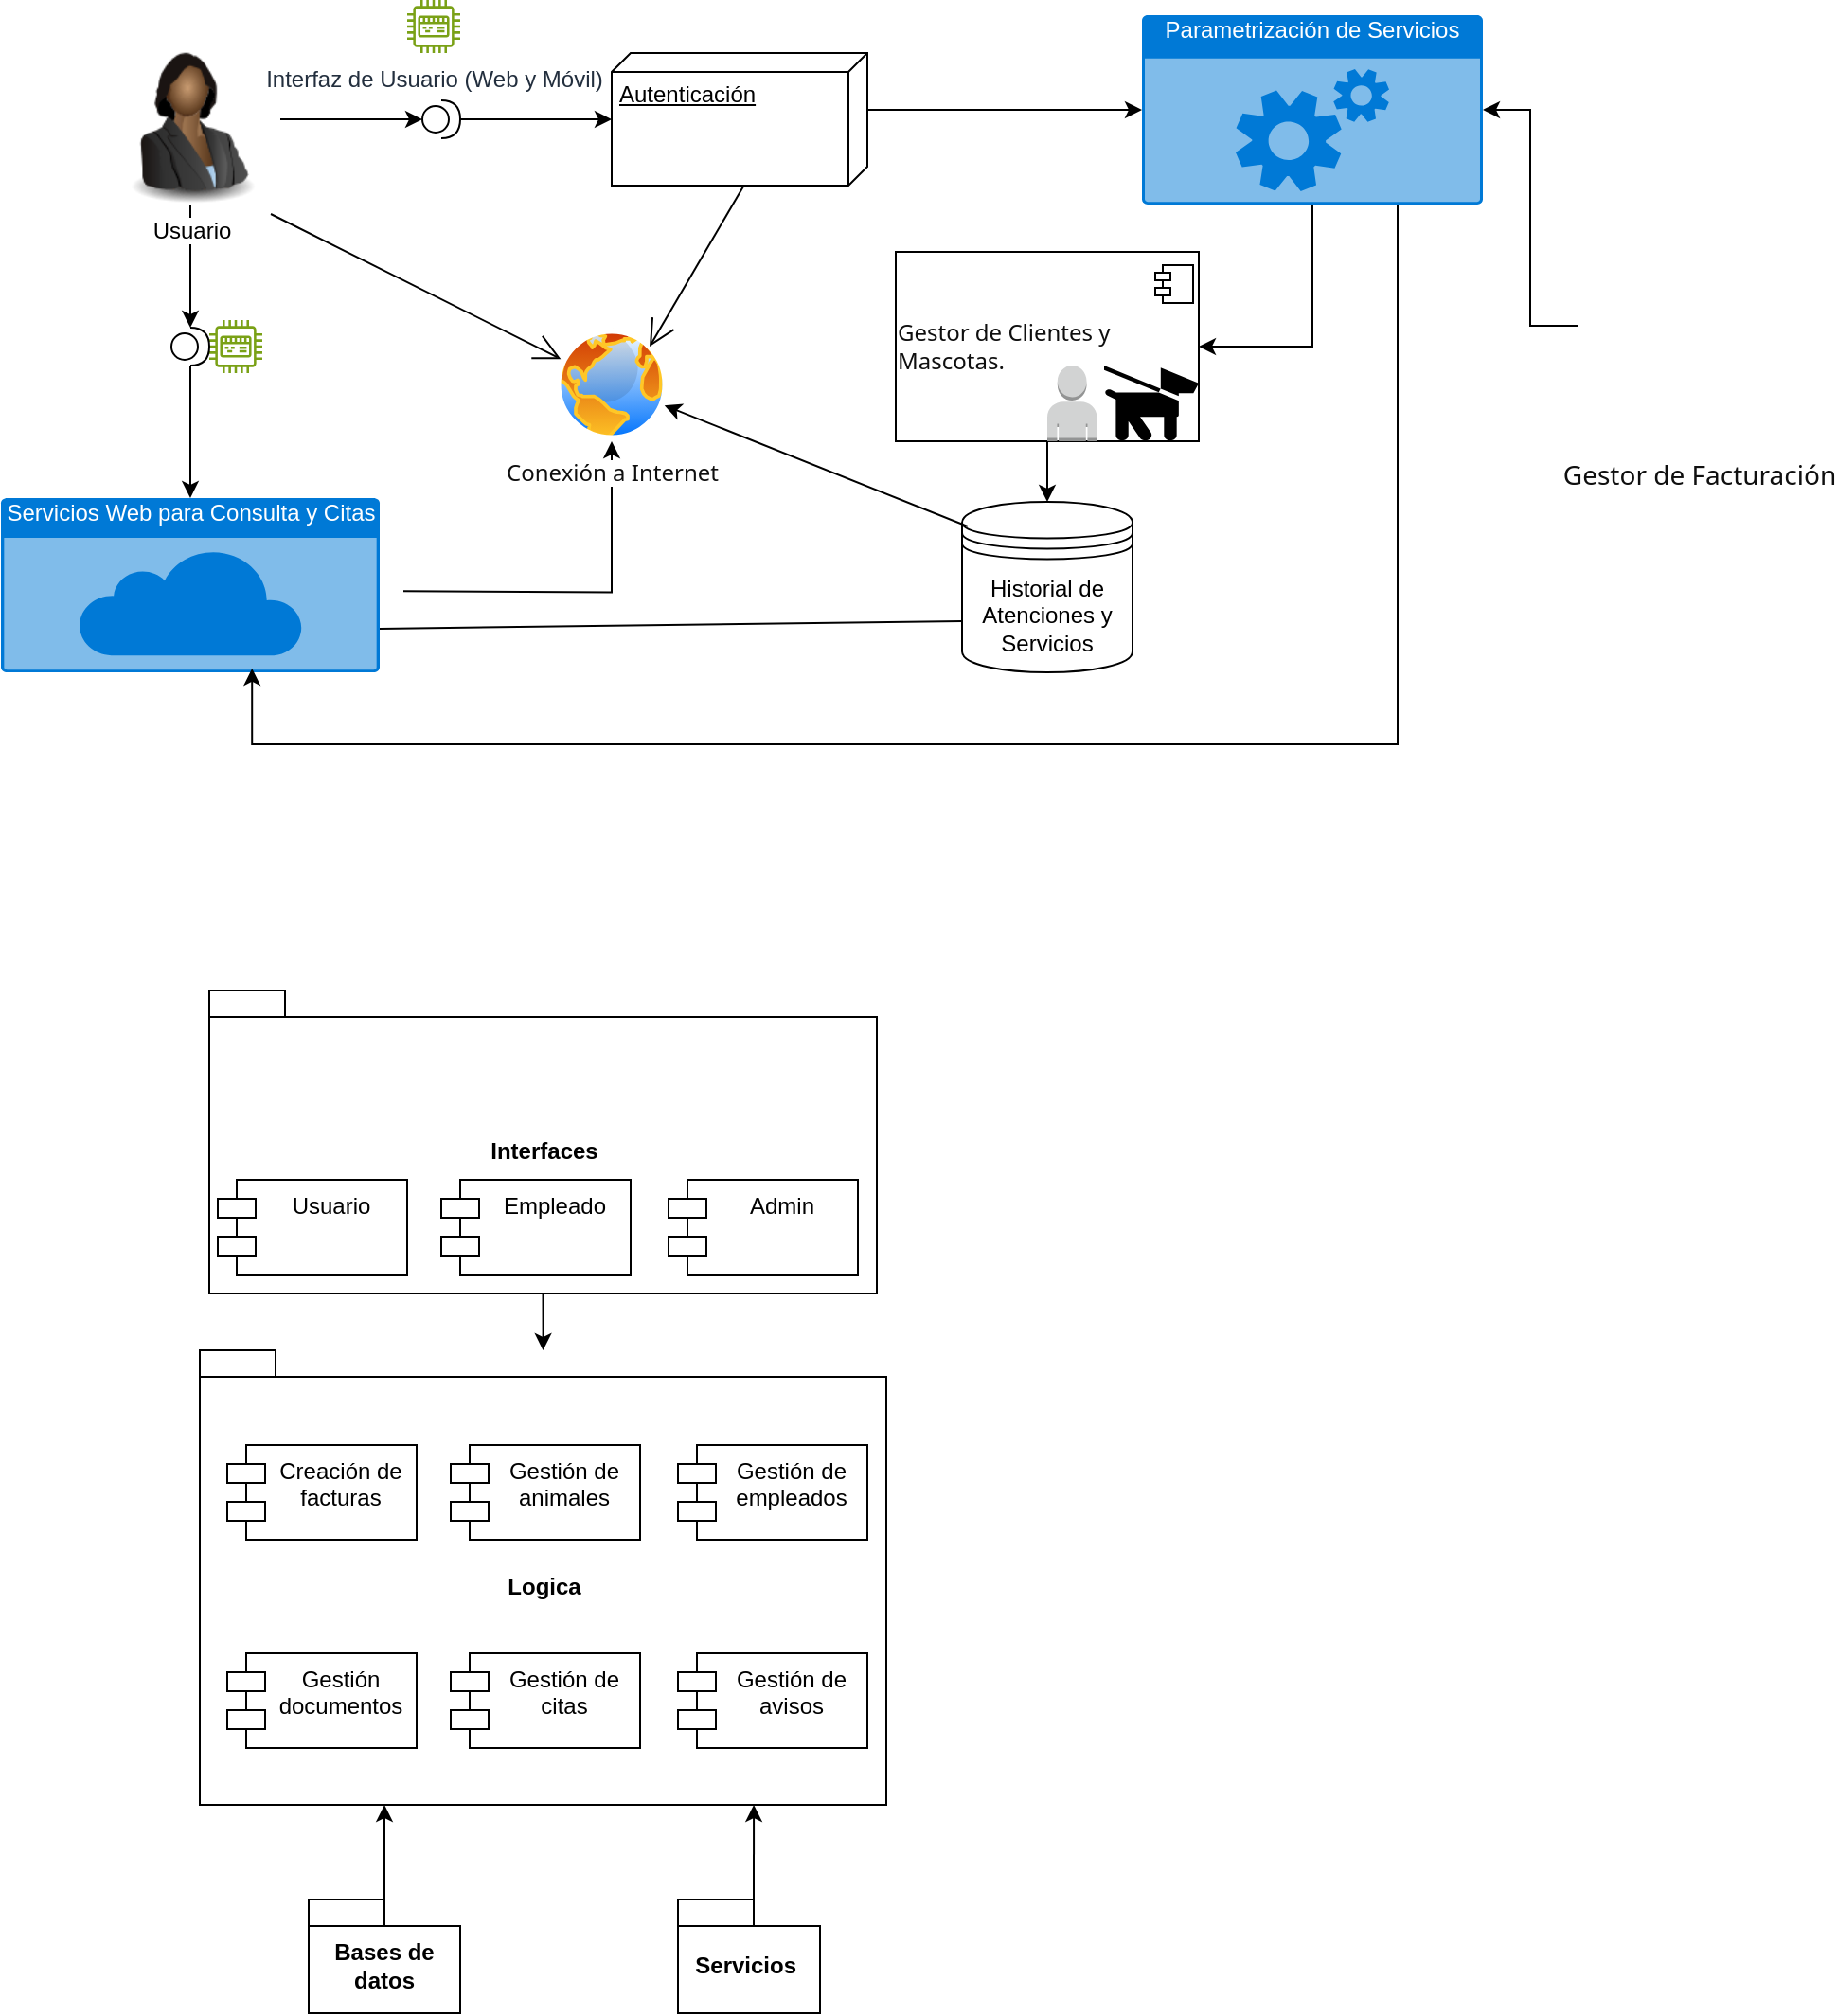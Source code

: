 <mxfile version="22.1.4" type="github">
  <diagram name="Page-1" id="5f0bae14-7c28-e335-631c-24af17079c00">
    <mxGraphModel dx="1318" dy="574" grid="1" gridSize="10" guides="1" tooltips="1" connect="1" arrows="1" fold="1" page="1" pageScale="1" pageWidth="1100" pageHeight="850" background="none" math="0" shadow="0">
      <root>
        <mxCell id="0" />
        <mxCell id="1" parent="0" />
        <mxCell id="tjLaSWsOAfRgM3-zYXnQ-56" style="edgeStyle=orthogonalEdgeStyle;rounded=0;orthogonalLoop=1;jettySize=auto;html=1;exitX=0;exitY=0;exitDx=30;exitDy=0;exitPerimeter=0;" edge="1" parent="1" source="tjLaSWsOAfRgM3-zYXnQ-6" target="tjLaSWsOAfRgM3-zYXnQ-21">
          <mxGeometry relative="1" as="geometry" />
        </mxCell>
        <mxCell id="tjLaSWsOAfRgM3-zYXnQ-6" value="Autenticación" style="verticalAlign=top;align=left;spacingTop=8;spacingLeft=2;spacingRight=12;shape=cube;size=10;direction=south;fontStyle=4;html=1;whiteSpace=wrap;" vertex="1" parent="1">
          <mxGeometry x="370" y="45" width="135" height="70" as="geometry" />
        </mxCell>
        <mxCell id="tjLaSWsOAfRgM3-zYXnQ-27" value="" style="edgeStyle=orthogonalEdgeStyle;rounded=0;orthogonalLoop=1;jettySize=auto;html=1;" edge="1" parent="1" source="tjLaSWsOAfRgM3-zYXnQ-46">
          <mxGeometry relative="1" as="geometry">
            <mxPoint x="370" y="80" as="targetPoint" />
          </mxGeometry>
        </mxCell>
        <mxCell id="tjLaSWsOAfRgM3-zYXnQ-48" value="" style="edgeStyle=orthogonalEdgeStyle;rounded=0;orthogonalLoop=1;jettySize=auto;html=1;" edge="1" parent="1" source="tjLaSWsOAfRgM3-zYXnQ-8" target="tjLaSWsOAfRgM3-zYXnQ-39">
          <mxGeometry relative="1" as="geometry" />
        </mxCell>
        <mxCell id="tjLaSWsOAfRgM3-zYXnQ-8" value="Usuario" style="image;html=1;image=img/lib/clip_art/people/Suit_Woman_Black_128x128.png" vertex="1" parent="1">
          <mxGeometry x="100" y="35" width="95" height="90" as="geometry" />
        </mxCell>
        <mxCell id="tjLaSWsOAfRgM3-zYXnQ-53" value="" style="edgeStyle=orthogonalEdgeStyle;rounded=0;orthogonalLoop=1;jettySize=auto;html=1;" edge="1" parent="1" source="tjLaSWsOAfRgM3-zYXnQ-11" target="tjLaSWsOAfRgM3-zYXnQ-17">
          <mxGeometry relative="1" as="geometry" />
        </mxCell>
        <mxCell id="tjLaSWsOAfRgM3-zYXnQ-11" value="&lt;p style=&quot;border: 0px solid rgb(217, 217, 227); box-sizing: border-box; --tw-border-spacing-x: 0; --tw-border-spacing-y: 0; --tw-translate-x: 0; --tw-translate-y: 0; --tw-rotate: 0; --tw-skew-x: 0; --tw-skew-y: 0; --tw-scale-x: 1; --tw-scale-y: 1; --tw-pan-x: ; --tw-pan-y: ; --tw-pinch-zoom: ; --tw-scroll-snap-strictness: proximity; --tw-gradient-from-position: ; --tw-gradient-via-position: ; --tw-gradient-to-position: ; --tw-ordinal: ; --tw-slashed-zero: ; --tw-numeric-figure: ; --tw-numeric-spacing: ; --tw-numeric-fraction: ; --tw-ring-inset: ; --tw-ring-offset-width: 0px; --tw-ring-offset-color: #fff; --tw-ring-color: rgba(69,89,164,.5); --tw-ring-offset-shadow: 0 0 transparent; --tw-ring-shadow: 0 0 transparent; --tw-shadow: 0 0 transparent; --tw-shadow-colored: 0 0 transparent; --tw-blur: ; --tw-brightness: ; --tw-contrast: ; --tw-grayscale: ; --tw-hue-rotate: ; --tw-invert: ; --tw-saturate: ; --tw-sepia: ; --tw-drop-shadow: ; --tw-backdrop-blur: ; --tw-backdrop-brightness: ; --tw-backdrop-contrast: ; --tw-backdrop-grayscale: ; --tw-backdrop-hue-rotate: ; --tw-backdrop-invert: ; --tw-backdrop-opacity: ; --tw-backdrop-saturate: ; --tw-backdrop-sepia: ; margin: 0px; color: rgb(15, 15, 15); font-family: Söhne, ui-sans-serif, system-ui, -apple-system, &amp;quot;Segoe UI&amp;quot;, Roboto, Ubuntu, Cantarell, &amp;quot;Noto Sans&amp;quot;, sans-serif, &amp;quot;Helvetica Neue&amp;quot;, Arial, &amp;quot;Apple Color Emoji&amp;quot;, &amp;quot;Segoe UI Emoji&amp;quot;, &amp;quot;Segoe UI Symbol&amp;quot;, &amp;quot;Noto Color Emoji&amp;quot;; text-align: left;&quot;&gt;&lt;font style=&quot;font-size: 12px;&quot;&gt;Gestor de Clientes y Mascotas.&lt;/font&gt;&lt;/p&gt;&lt;ul style=&quot;border: 0px solid rgb(217, 217, 227); box-sizing: border-box; --tw-border-spacing-x: 0; --tw-border-spacing-y: 0; --tw-translate-x: 0; --tw-translate-y: 0; --tw-rotate: 0; --tw-skew-x: 0; --tw-skew-y: 0; --tw-scale-x: 1; --tw-scale-y: 1; --tw-pan-x: ; --tw-pan-y: ; --tw-pinch-zoom: ; --tw-scroll-snap-strictness: proximity; --tw-gradient-from-position: ; --tw-gradient-via-position: ; --tw-gradient-to-position: ; --tw-ordinal: ; --tw-slashed-zero: ; --tw-numeric-figure: ; --tw-numeric-spacing: ; --tw-numeric-fraction: ; --tw-ring-inset: ; --tw-ring-offset-width: 0px; --tw-ring-offset-color: #fff; --tw-ring-color: rgba(69,89,164,.5); --tw-ring-offset-shadow: 0 0 transparent; --tw-ring-shadow: 0 0 transparent; --tw-shadow: 0 0 transparent; --tw-shadow-colored: 0 0 transparent; --tw-blur: ; --tw-brightness: ; --tw-contrast: ; --tw-grayscale: ; --tw-hue-rotate: ; --tw-invert: ; --tw-saturate: ; --tw-sepia: ; --tw-drop-shadow: ; --tw-backdrop-blur: ; --tw-backdrop-brightness: ; --tw-backdrop-contrast: ; --tw-backdrop-grayscale: ; --tw-backdrop-hue-rotate: ; --tw-backdrop-invert: ; --tw-backdrop-opacity: ; --tw-backdrop-saturate: ; --tw-backdrop-sepia: ; list-style-position: initial; list-style-image: initial; margin: 0px 0px 0px 1rem; padding: 0px; display: flex; flex-direction: column; color: rgb(15, 15, 15); font-family: Söhne, ui-sans-serif, system-ui, -apple-system, &amp;quot;Segoe UI&amp;quot;, Roboto, Ubuntu, Cantarell, &amp;quot;Noto Sans&amp;quot;, sans-serif, &amp;quot;Helvetica Neue&amp;quot;, Arial, &amp;quot;Apple Color Emoji&amp;quot;, &amp;quot;Segoe UI Emoji&amp;quot;, &amp;quot;Segoe UI Symbol&amp;quot;, &amp;quot;Noto Color Emoji&amp;quot;; font-size: 16px; text-align: left;&quot;&gt;&lt;/ul&gt;" style="html=1;dropTarget=0;whiteSpace=wrap;" vertex="1" parent="1">
          <mxGeometry x="520" y="150" width="160" height="100" as="geometry" />
        </mxCell>
        <mxCell id="tjLaSWsOAfRgM3-zYXnQ-12" value="" style="shape=module;jettyWidth=8;jettyHeight=4;" vertex="1" parent="tjLaSWsOAfRgM3-zYXnQ-11">
          <mxGeometry x="1" width="20" height="20" relative="1" as="geometry">
            <mxPoint x="-23" y="7" as="offset" />
          </mxGeometry>
        </mxCell>
        <mxCell id="tjLaSWsOAfRgM3-zYXnQ-13" value="" style="shape=mxgraph.signs.animals.dog_on_leash;html=1;pointerEvents=1;fillColor=#000000;strokeColor=none;verticalLabelPosition=bottom;verticalAlign=top;align=center;" vertex="1" parent="1">
          <mxGeometry x="630" y="210" width="50" height="40" as="geometry" />
        </mxCell>
        <mxCell id="tjLaSWsOAfRgM3-zYXnQ-16" value="" style="outlineConnect=0;dashed=0;verticalLabelPosition=bottom;verticalAlign=top;align=center;html=1;shape=mxgraph.aws3.user;fillColor=#D2D3D3;gradientColor=none;" vertex="1" parent="1">
          <mxGeometry x="600" y="210" width="26.25" height="40" as="geometry" />
        </mxCell>
        <mxCell id="tjLaSWsOAfRgM3-zYXnQ-17" value="Historial de Atenciones y Servicios" style="shape=datastore;whiteSpace=wrap;html=1;" vertex="1" parent="1">
          <mxGeometry x="555" y="282" width="90" height="90" as="geometry" />
        </mxCell>
        <mxCell id="tjLaSWsOAfRgM3-zYXnQ-19" value="&lt;p style=&quot;border: 0px solid rgb(217, 217, 227); box-sizing: border-box; --tw-border-spacing-x: 0; --tw-border-spacing-y: 0; --tw-translate-x: 0; --tw-translate-y: 0; --tw-rotate: 0; --tw-skew-x: 0; --tw-skew-y: 0; --tw-scale-x: 1; --tw-scale-y: 1; --tw-pan-x: ; --tw-pan-y: ; --tw-pinch-zoom: ; --tw-scroll-snap-strictness: proximity; --tw-gradient-from-position: ; --tw-gradient-via-position: ; --tw-gradient-to-position: ; --tw-ordinal: ; --tw-slashed-zero: ; --tw-numeric-figure: ; --tw-numeric-spacing: ; --tw-numeric-fraction: ; --tw-ring-inset: ; --tw-ring-offset-width: 0px; --tw-ring-offset-color: #fff; --tw-ring-color: rgba(69,89,164,.5); --tw-ring-offset-shadow: 0 0 transparent; --tw-ring-shadow: 0 0 transparent; --tw-shadow: 0 0 transparent; --tw-shadow-colored: 0 0 transparent; --tw-blur: ; --tw-brightness: ; --tw-contrast: ; --tw-grayscale: ; --tw-hue-rotate: ; --tw-invert: ; --tw-saturate: ; --tw-sepia: ; --tw-drop-shadow: ; --tw-backdrop-blur: ; --tw-backdrop-brightness: ; --tw-backdrop-contrast: ; --tw-backdrop-grayscale: ; --tw-backdrop-hue-rotate: ; --tw-backdrop-invert: ; --tw-backdrop-opacity: ; --tw-backdrop-saturate: ; --tw-backdrop-sepia: ; margin: 0px; color: rgb(15, 15, 15); font-family: Söhne, ui-sans-serif, system-ui, -apple-system, &amp;quot;Segoe UI&amp;quot;, Roboto, Ubuntu, Cantarell, &amp;quot;Noto Sans&amp;quot;, sans-serif, &amp;quot;Helvetica Neue&amp;quot;, Arial, &amp;quot;Apple Color Emoji&amp;quot;, &amp;quot;Segoe UI Emoji&amp;quot;, &amp;quot;Segoe UI Symbol&amp;quot;, &amp;quot;Noto Color Emoji&amp;quot;; text-align: left;&quot;&gt;&lt;font style=&quot;font-size: 14px;&quot;&gt;Gestor de Facturación&lt;/font&gt;&lt;/p&gt;&lt;ul style=&quot;border: 0px solid rgb(217, 217, 227); box-sizing: border-box; --tw-border-spacing-x: 0; --tw-border-spacing-y: 0; --tw-translate-x: 0; --tw-translate-y: 0; --tw-rotate: 0; --tw-skew-x: 0; --tw-skew-y: 0; --tw-scale-x: 1; --tw-scale-y: 1; --tw-pan-x: ; --tw-pan-y: ; --tw-pinch-zoom: ; --tw-scroll-snap-strictness: proximity; --tw-gradient-from-position: ; --tw-gradient-via-position: ; --tw-gradient-to-position: ; --tw-ordinal: ; --tw-slashed-zero: ; --tw-numeric-figure: ; --tw-numeric-spacing: ; --tw-numeric-fraction: ; --tw-ring-inset: ; --tw-ring-offset-width: 0px; --tw-ring-offset-color: #fff; --tw-ring-color: rgba(69,89,164,.5); --tw-ring-offset-shadow: 0 0 transparent; --tw-ring-shadow: 0 0 transparent; --tw-shadow: 0 0 transparent; --tw-shadow-colored: 0 0 transparent; --tw-blur: ; --tw-brightness: ; --tw-contrast: ; --tw-grayscale: ; --tw-hue-rotate: ; --tw-invert: ; --tw-saturate: ; --tw-sepia: ; --tw-drop-shadow: ; --tw-backdrop-blur: ; --tw-backdrop-brightness: ; --tw-backdrop-contrast: ; --tw-backdrop-grayscale: ; --tw-backdrop-hue-rotate: ; --tw-backdrop-invert: ; --tw-backdrop-opacity: ; --tw-backdrop-saturate: ; --tw-backdrop-sepia: ; list-style-position: initial; list-style-image: initial; margin: 0px 0px 0px 1rem; padding: 0px; display: flex; flex-direction: column; color: rgb(15, 15, 15); font-family: Söhne, ui-sans-serif, system-ui, -apple-system, &amp;quot;Segoe UI&amp;quot;, Roboto, Ubuntu, Cantarell, &amp;quot;Noto Sans&amp;quot;, sans-serif, &amp;quot;Helvetica Neue&amp;quot;, Arial, &amp;quot;Apple Color Emoji&amp;quot;, &amp;quot;Segoe UI Emoji&amp;quot;, &amp;quot;Segoe UI Symbol&amp;quot;, &amp;quot;Noto Color Emoji&amp;quot;; font-size: 16px; text-align: left;&quot;&gt;&lt;/ul&gt;" style="shape=image;html=1;verticalAlign=top;verticalLabelPosition=bottom;labelBackgroundColor=#ffffff;imageAspect=0;aspect=fixed;image=https://cdn0.iconfinder.com/data/icons/business-startup-10/50/38-128.png" vertex="1" parent="1">
          <mxGeometry x="880" y="125" width="128" height="128" as="geometry" />
        </mxCell>
        <mxCell id="tjLaSWsOAfRgM3-zYXnQ-57" style="edgeStyle=orthogonalEdgeStyle;rounded=0;orthogonalLoop=1;jettySize=auto;html=1;exitX=0.5;exitY=1;exitDx=0;exitDy=0;exitPerimeter=0;entryX=1;entryY=0.5;entryDx=0;entryDy=0;" edge="1" parent="1" source="tjLaSWsOAfRgM3-zYXnQ-21" target="tjLaSWsOAfRgM3-zYXnQ-11">
          <mxGeometry relative="1" as="geometry" />
        </mxCell>
        <mxCell id="tjLaSWsOAfRgM3-zYXnQ-21" value="Parametrización de Servicios" style="html=1;whiteSpace=wrap;strokeColor=none;fillColor=#0079D6;labelPosition=center;verticalLabelPosition=middle;verticalAlign=top;align=center;fontSize=12;outlineConnect=0;spacingTop=-6;fontColor=#FFFFFF;sketch=0;shape=mxgraph.sitemap.services;" vertex="1" parent="1">
          <mxGeometry x="650" y="25" width="180" height="100" as="geometry" />
        </mxCell>
        <mxCell id="tjLaSWsOAfRgM3-zYXnQ-22" value="Interfaz de Usuario (Web y Móvil)" style="sketch=0;outlineConnect=0;fontColor=#232F3E;gradientColor=none;fillColor=#7AA116;strokeColor=none;dashed=0;verticalLabelPosition=bottom;verticalAlign=top;align=center;html=1;fontSize=12;fontStyle=0;aspect=fixed;pointerEvents=1;shape=mxgraph.aws4.iot_thing_industrial_pc;" vertex="1" parent="1">
          <mxGeometry x="262" y="17" width="28" height="28" as="geometry" />
        </mxCell>
        <mxCell id="tjLaSWsOAfRgM3-zYXnQ-38" value="" style="edgeStyle=orthogonalEdgeStyle;rounded=0;orthogonalLoop=1;jettySize=auto;html=1;entryX=0.5;entryY=1;entryDx=0;entryDy=0;" edge="1" parent="1" target="tjLaSWsOAfRgM3-zYXnQ-24">
          <mxGeometry relative="1" as="geometry">
            <mxPoint x="260" y="329.17" as="sourcePoint" />
            <mxPoint x="369.084" y="260.003" as="targetPoint" />
          </mxGeometry>
        </mxCell>
        <mxCell id="tjLaSWsOAfRgM3-zYXnQ-23" value="Servicios Web para Consulta y Citas" style="html=1;whiteSpace=wrap;strokeColor=none;fillColor=#0079D6;labelPosition=center;verticalLabelPosition=middle;verticalAlign=top;align=center;fontSize=12;outlineConnect=0;spacingTop=-6;fontColor=#FFFFFF;sketch=0;shape=mxgraph.sitemap.cloud;" vertex="1" parent="1">
          <mxGeometry x="47.5" y="280" width="200" height="92" as="geometry" />
        </mxCell>
        <mxCell id="tjLaSWsOAfRgM3-zYXnQ-24" value="&lt;p style=&quot;border: 0px solid rgb(217, 217, 227); box-sizing: border-box; --tw-border-spacing-x: 0; --tw-border-spacing-y: 0; --tw-translate-x: 0; --tw-translate-y: 0; --tw-rotate: 0; --tw-skew-x: 0; --tw-skew-y: 0; --tw-scale-x: 1; --tw-scale-y: 1; --tw-pan-x: ; --tw-pan-y: ; --tw-pinch-zoom: ; --tw-scroll-snap-strictness: proximity; --tw-gradient-from-position: ; --tw-gradient-via-position: ; --tw-gradient-to-position: ; --tw-ordinal: ; --tw-slashed-zero: ; --tw-numeric-figure: ; --tw-numeric-spacing: ; --tw-numeric-fraction: ; --tw-ring-inset: ; --tw-ring-offset-width: 0px; --tw-ring-offset-color: #fff; --tw-ring-color: rgba(69,89,164,.5); --tw-ring-offset-shadow: 0 0 transparent; --tw-ring-shadow: 0 0 transparent; --tw-shadow: 0 0 transparent; --tw-shadow-colored: 0 0 transparent; --tw-blur: ; --tw-brightness: ; --tw-contrast: ; --tw-grayscale: ; --tw-hue-rotate: ; --tw-invert: ; --tw-saturate: ; --tw-sepia: ; --tw-drop-shadow: ; --tw-backdrop-blur: ; --tw-backdrop-brightness: ; --tw-backdrop-contrast: ; --tw-backdrop-grayscale: ; --tw-backdrop-hue-rotate: ; --tw-backdrop-invert: ; --tw-backdrop-opacity: ; --tw-backdrop-saturate: ; --tw-backdrop-sepia: ; margin: 0px; color: rgb(15, 15, 15); font-family: Söhne, ui-sans-serif, system-ui, -apple-system, &amp;quot;Segoe UI&amp;quot;, Roboto, Ubuntu, Cantarell, &amp;quot;Noto Sans&amp;quot;, sans-serif, &amp;quot;Helvetica Neue&amp;quot;, Arial, &amp;quot;Apple Color Emoji&amp;quot;, &amp;quot;Segoe UI Emoji&amp;quot;, &amp;quot;Segoe UI Symbol&amp;quot;, &amp;quot;Noto Color Emoji&amp;quot;; text-align: left;&quot;&gt;&lt;font style=&quot;font-size: 12px;&quot;&gt;Conexión a Internet&lt;/font&gt;&lt;/p&gt;&lt;ul style=&quot;border: 0px solid rgb(217, 217, 227); box-sizing: border-box; --tw-border-spacing-x: 0; --tw-border-spacing-y: 0; --tw-translate-x: 0; --tw-translate-y: 0; --tw-rotate: 0; --tw-skew-x: 0; --tw-skew-y: 0; --tw-scale-x: 1; --tw-scale-y: 1; --tw-pan-x: ; --tw-pan-y: ; --tw-pinch-zoom: ; --tw-scroll-snap-strictness: proximity; --tw-gradient-from-position: ; --tw-gradient-via-position: ; --tw-gradient-to-position: ; --tw-ordinal: ; --tw-slashed-zero: ; --tw-numeric-figure: ; --tw-numeric-spacing: ; --tw-numeric-fraction: ; --tw-ring-inset: ; --tw-ring-offset-width: 0px; --tw-ring-offset-color: #fff; --tw-ring-color: rgba(69,89,164,.5); --tw-ring-offset-shadow: 0 0 transparent; --tw-ring-shadow: 0 0 transparent; --tw-shadow: 0 0 transparent; --tw-shadow-colored: 0 0 transparent; --tw-blur: ; --tw-brightness: ; --tw-contrast: ; --tw-grayscale: ; --tw-hue-rotate: ; --tw-invert: ; --tw-saturate: ; --tw-sepia: ; --tw-drop-shadow: ; --tw-backdrop-blur: ; --tw-backdrop-brightness: ; --tw-backdrop-contrast: ; --tw-backdrop-grayscale: ; --tw-backdrop-hue-rotate: ; --tw-backdrop-invert: ; --tw-backdrop-opacity: ; --tw-backdrop-saturate: ; --tw-backdrop-sepia: ; list-style-position: initial; list-style-image: initial; margin: 0px 0px 0px 1rem; padding: 0px; display: flex; flex-direction: column; color: rgb(15, 15, 15); font-family: Söhne, ui-sans-serif, system-ui, -apple-system, &amp;quot;Segoe UI&amp;quot;, Roboto, Ubuntu, Cantarell, &amp;quot;Noto Sans&amp;quot;, sans-serif, &amp;quot;Helvetica Neue&amp;quot;, Arial, &amp;quot;Apple Color Emoji&amp;quot;, &amp;quot;Segoe UI Emoji&amp;quot;, &amp;quot;Segoe UI Symbol&amp;quot;, &amp;quot;Noto Color Emoji&amp;quot;; font-size: 16px; text-align: left;&quot;&gt;&lt;/ul&gt;" style="image;aspect=fixed;perimeter=ellipsePerimeter;html=1;align=center;shadow=0;dashed=0;spacingTop=3;image=img/lib/active_directory/internet_globe.svg;" vertex="1" parent="1">
          <mxGeometry x="340" y="190" width="60" height="60" as="geometry" />
        </mxCell>
        <mxCell id="tjLaSWsOAfRgM3-zYXnQ-31" value="" style="endArrow=open;endFill=1;endSize=12;html=1;rounded=0;entryX=0;entryY=0.25;entryDx=0;entryDy=0;" edge="1" parent="1" target="tjLaSWsOAfRgM3-zYXnQ-24">
          <mxGeometry width="160" relative="1" as="geometry">
            <mxPoint x="190" y="130" as="sourcePoint" />
            <mxPoint x="320" y="200" as="targetPoint" />
          </mxGeometry>
        </mxCell>
        <mxCell id="tjLaSWsOAfRgM3-zYXnQ-32" value="" style="endArrow=open;endFill=1;endSize=12;html=1;rounded=0;exitX=1;exitY=0.483;exitDx=0;exitDy=0;exitPerimeter=0;" edge="1" parent="1" source="tjLaSWsOAfRgM3-zYXnQ-6">
          <mxGeometry width="160" relative="1" as="geometry">
            <mxPoint x="310" y="115" as="sourcePoint" />
            <mxPoint x="390" y="200" as="targetPoint" />
          </mxGeometry>
        </mxCell>
        <mxCell id="tjLaSWsOAfRgM3-zYXnQ-41" value="" style="sketch=0;outlineConnect=0;fontColor=#232F3E;gradientColor=none;fillColor=#7AA116;strokeColor=none;dashed=0;verticalLabelPosition=bottom;verticalAlign=top;align=center;html=1;fontSize=12;fontStyle=0;aspect=fixed;pointerEvents=1;shape=mxgraph.aws4.iot_thing_industrial_pc;" vertex="1" parent="1">
          <mxGeometry x="157.5" y="186" width="28" height="28" as="geometry" />
        </mxCell>
        <mxCell id="tjLaSWsOAfRgM3-zYXnQ-49" value="" style="edgeStyle=orthogonalEdgeStyle;rounded=0;orthogonalLoop=1;jettySize=auto;html=1;" edge="1" parent="1" source="tjLaSWsOAfRgM3-zYXnQ-39" target="tjLaSWsOAfRgM3-zYXnQ-23">
          <mxGeometry relative="1" as="geometry" />
        </mxCell>
        <mxCell id="tjLaSWsOAfRgM3-zYXnQ-39" value="" style="shape=providedRequiredInterface;html=1;verticalLabelPosition=bottom;sketch=0;" vertex="1" parent="1">
          <mxGeometry x="137.5" y="190" width="20" height="20" as="geometry" />
        </mxCell>
        <mxCell id="tjLaSWsOAfRgM3-zYXnQ-47" value="" style="edgeStyle=orthogonalEdgeStyle;rounded=0;orthogonalLoop=1;jettySize=auto;html=1;" edge="1" parent="1" source="tjLaSWsOAfRgM3-zYXnQ-8" target="tjLaSWsOAfRgM3-zYXnQ-46">
          <mxGeometry relative="1" as="geometry">
            <mxPoint x="195" y="80" as="sourcePoint" />
            <mxPoint x="370" y="80" as="targetPoint" />
          </mxGeometry>
        </mxCell>
        <mxCell id="tjLaSWsOAfRgM3-zYXnQ-46" value="" style="shape=providedRequiredInterface;html=1;verticalLabelPosition=bottom;sketch=0;" vertex="1" parent="1">
          <mxGeometry x="270" y="70" width="20" height="20" as="geometry" />
        </mxCell>
        <mxCell id="tjLaSWsOAfRgM3-zYXnQ-50" style="edgeStyle=orthogonalEdgeStyle;rounded=0;orthogonalLoop=1;jettySize=auto;html=1;entryX=1;entryY=0.5;entryDx=0;entryDy=0;entryPerimeter=0;" edge="1" parent="1" source="tjLaSWsOAfRgM3-zYXnQ-19" target="tjLaSWsOAfRgM3-zYXnQ-21">
          <mxGeometry relative="1" as="geometry" />
        </mxCell>
        <mxCell id="tjLaSWsOAfRgM3-zYXnQ-52" value="" style="endArrow=none;html=1;rounded=0;exitX=1;exitY=0.75;exitDx=0;exitDy=0;exitPerimeter=0;entryX=0;entryY=0.7;entryDx=0;entryDy=0;" edge="1" parent="1" source="tjLaSWsOAfRgM3-zYXnQ-23" target="tjLaSWsOAfRgM3-zYXnQ-17">
          <mxGeometry width="50" height="50" relative="1" as="geometry">
            <mxPoint x="520" y="320" as="sourcePoint" />
            <mxPoint x="570" y="270" as="targetPoint" />
          </mxGeometry>
        </mxCell>
        <mxCell id="tjLaSWsOAfRgM3-zYXnQ-54" value="" style="endArrow=classic;html=1;rounded=0;exitX=0.033;exitY=0.144;exitDx=0;exitDy=0;exitPerimeter=0;" edge="1" parent="1" source="tjLaSWsOAfRgM3-zYXnQ-17" target="tjLaSWsOAfRgM3-zYXnQ-24">
          <mxGeometry width="50" height="50" relative="1" as="geometry">
            <mxPoint x="540" y="290" as="sourcePoint" />
            <mxPoint x="570" y="270" as="targetPoint" />
          </mxGeometry>
        </mxCell>
        <mxCell id="tjLaSWsOAfRgM3-zYXnQ-58" style="edgeStyle=orthogonalEdgeStyle;rounded=0;orthogonalLoop=1;jettySize=auto;html=1;exitX=0.75;exitY=1;exitDx=0;exitDy=0;exitPerimeter=0;entryX=0.663;entryY=0.978;entryDx=0;entryDy=0;entryPerimeter=0;" edge="1" parent="1" source="tjLaSWsOAfRgM3-zYXnQ-21" target="tjLaSWsOAfRgM3-zYXnQ-23">
          <mxGeometry relative="1" as="geometry">
            <Array as="points">
              <mxPoint x="785" y="410" />
              <mxPoint x="180" y="410" />
            </Array>
          </mxGeometry>
        </mxCell>
        <mxCell id="tjLaSWsOAfRgM3-zYXnQ-72" style="edgeStyle=orthogonalEdgeStyle;rounded=0;orthogonalLoop=1;jettySize=auto;html=1;exitX=0.5;exitY=1;exitDx=0;exitDy=0;exitPerimeter=0;" edge="1" parent="1" source="tjLaSWsOAfRgM3-zYXnQ-59" target="tjLaSWsOAfRgM3-zYXnQ-63">
          <mxGeometry relative="1" as="geometry" />
        </mxCell>
        <mxCell id="tjLaSWsOAfRgM3-zYXnQ-59" value="Interfaces" style="shape=folder;fontStyle=1;spacingTop=10;tabWidth=40;tabHeight=14;tabPosition=left;html=1;whiteSpace=wrap;" vertex="1" parent="1">
          <mxGeometry x="157.5" y="540" width="352.5" height="160" as="geometry" />
        </mxCell>
        <mxCell id="tjLaSWsOAfRgM3-zYXnQ-60" value="Usuario" style="shape=module;align=left;spacingLeft=20;align=center;verticalAlign=top;whiteSpace=wrap;html=1;" vertex="1" parent="1">
          <mxGeometry x="162" y="640" width="100" height="50" as="geometry" />
        </mxCell>
        <mxCell id="tjLaSWsOAfRgM3-zYXnQ-61" value="Admin" style="shape=module;align=left;spacingLeft=20;align=center;verticalAlign=top;whiteSpace=wrap;html=1;" vertex="1" parent="1">
          <mxGeometry x="400" y="640" width="100" height="50" as="geometry" />
        </mxCell>
        <mxCell id="tjLaSWsOAfRgM3-zYXnQ-62" value="Empleado" style="shape=module;align=left;spacingLeft=20;align=center;verticalAlign=top;whiteSpace=wrap;html=1;" vertex="1" parent="1">
          <mxGeometry x="280" y="640" width="100" height="50" as="geometry" />
        </mxCell>
        <mxCell id="tjLaSWsOAfRgM3-zYXnQ-63" value="Logica" style="shape=folder;fontStyle=1;spacingTop=10;tabWidth=40;tabHeight=14;tabPosition=left;html=1;whiteSpace=wrap;" vertex="1" parent="1">
          <mxGeometry x="152.5" y="730" width="362.5" height="240" as="geometry" />
        </mxCell>
        <mxCell id="tjLaSWsOAfRgM3-zYXnQ-64" value="Creación de facturas" style="shape=module;align=left;spacingLeft=20;align=center;verticalAlign=top;whiteSpace=wrap;html=1;" vertex="1" parent="1">
          <mxGeometry x="167" y="780" width="100" height="50" as="geometry" />
        </mxCell>
        <mxCell id="tjLaSWsOAfRgM3-zYXnQ-65" value="Gestión de avisos" style="shape=module;align=left;spacingLeft=20;align=center;verticalAlign=top;whiteSpace=wrap;html=1;" vertex="1" parent="1">
          <mxGeometry x="405" y="890" width="100" height="50" as="geometry" />
        </mxCell>
        <mxCell id="tjLaSWsOAfRgM3-zYXnQ-66" value="Gestión de citas" style="shape=module;align=left;spacingLeft=20;align=center;verticalAlign=top;whiteSpace=wrap;html=1;" vertex="1" parent="1">
          <mxGeometry x="285" y="890" width="100" height="50" as="geometry" />
        </mxCell>
        <mxCell id="tjLaSWsOAfRgM3-zYXnQ-67" value="Gestión documentos" style="shape=module;align=left;spacingLeft=20;align=center;verticalAlign=top;whiteSpace=wrap;html=1;" vertex="1" parent="1">
          <mxGeometry x="167" y="890" width="100" height="50" as="geometry" />
        </mxCell>
        <mxCell id="tjLaSWsOAfRgM3-zYXnQ-68" value="Gestión de empleados" style="shape=module;align=left;spacingLeft=20;align=center;verticalAlign=top;whiteSpace=wrap;html=1;" vertex="1" parent="1">
          <mxGeometry x="405" y="780" width="100" height="50" as="geometry" />
        </mxCell>
        <mxCell id="tjLaSWsOAfRgM3-zYXnQ-69" value="Gestión de animales" style="shape=module;align=left;spacingLeft=20;align=center;verticalAlign=top;whiteSpace=wrap;html=1;" vertex="1" parent="1">
          <mxGeometry x="285" y="780" width="100" height="50" as="geometry" />
        </mxCell>
        <mxCell id="tjLaSWsOAfRgM3-zYXnQ-75" value="" style="edgeStyle=orthogonalEdgeStyle;rounded=0;orthogonalLoop=1;jettySize=auto;html=1;entryX=0.269;entryY=1;entryDx=0;entryDy=0;entryPerimeter=0;" edge="1" parent="1" source="tjLaSWsOAfRgM3-zYXnQ-73" target="tjLaSWsOAfRgM3-zYXnQ-63">
          <mxGeometry relative="1" as="geometry" />
        </mxCell>
        <mxCell id="tjLaSWsOAfRgM3-zYXnQ-73" value="Bases de datos" style="shape=folder;fontStyle=1;spacingTop=10;tabWidth=40;tabHeight=14;tabPosition=left;html=1;whiteSpace=wrap;" vertex="1" parent="1">
          <mxGeometry x="210" y="1020" width="80" height="60" as="geometry" />
        </mxCell>
        <mxCell id="tjLaSWsOAfRgM3-zYXnQ-74" value="Servicios&amp;nbsp;" style="shape=folder;fontStyle=1;spacingTop=10;tabWidth=40;tabHeight=14;tabPosition=left;html=1;whiteSpace=wrap;" vertex="1" parent="1">
          <mxGeometry x="405" y="1020" width="75" height="60" as="geometry" />
        </mxCell>
        <mxCell id="tjLaSWsOAfRgM3-zYXnQ-77" style="edgeStyle=orthogonalEdgeStyle;rounded=0;orthogonalLoop=1;jettySize=auto;html=1;exitX=0;exitY=0;exitDx=40;exitDy=0;exitPerimeter=0;entryX=0.807;entryY=1;entryDx=0;entryDy=0;entryPerimeter=0;" edge="1" parent="1" source="tjLaSWsOAfRgM3-zYXnQ-74" target="tjLaSWsOAfRgM3-zYXnQ-63">
          <mxGeometry relative="1" as="geometry" />
        </mxCell>
      </root>
    </mxGraphModel>
  </diagram>
</mxfile>
